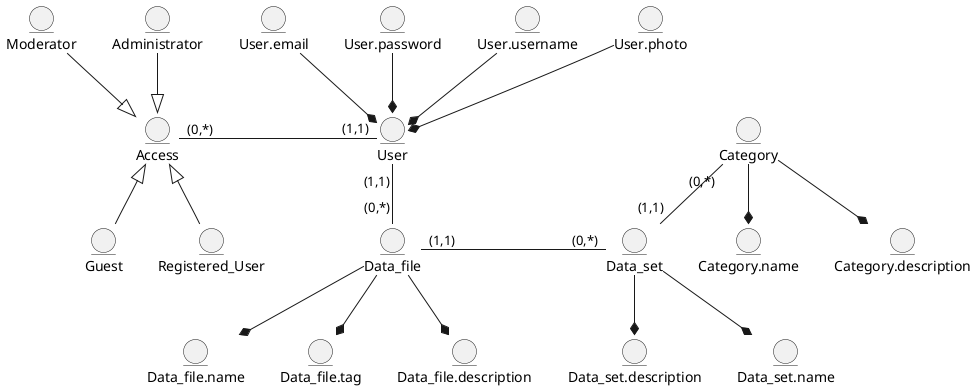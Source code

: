 @startuml
entity Guest
entity Registered_User
entity Moderator
entity Administrator

entity User
entity User.email
entity User.password
entity User.username
entity User.photo

entity Access

entity Data_file
entity Data_file.name
entity Data_file.tag
entity Data_file.description

entity Data_set
entity Data_set.name
entity Data_set.description

entity Category
entity Category.name
entity Category.description

Guest -up-|> Access
Registered_User -up-|> Access
Moderator -down-|> Access
Administrator -down-|> Access

User.email --* User
User.password --* User
User.username --* User
User.photo --* User

Data_file --* Data_file.name
Data_file --* Data_file.tag
Data_file --* Data_file.description

Data_set --* Data_set.name
Data_set --* Data_set.description

Category --* Category.name
Category --* Category.description

User "(1,1)"-down-"(0,*)" Data_file
User "(1,1)"-l-"(0,*)" Access
Data_file "(1,1)"-r-"(0,*)" Data_set
Data_set "(1,1)"-up-"(0,*)" Category


@enduml
